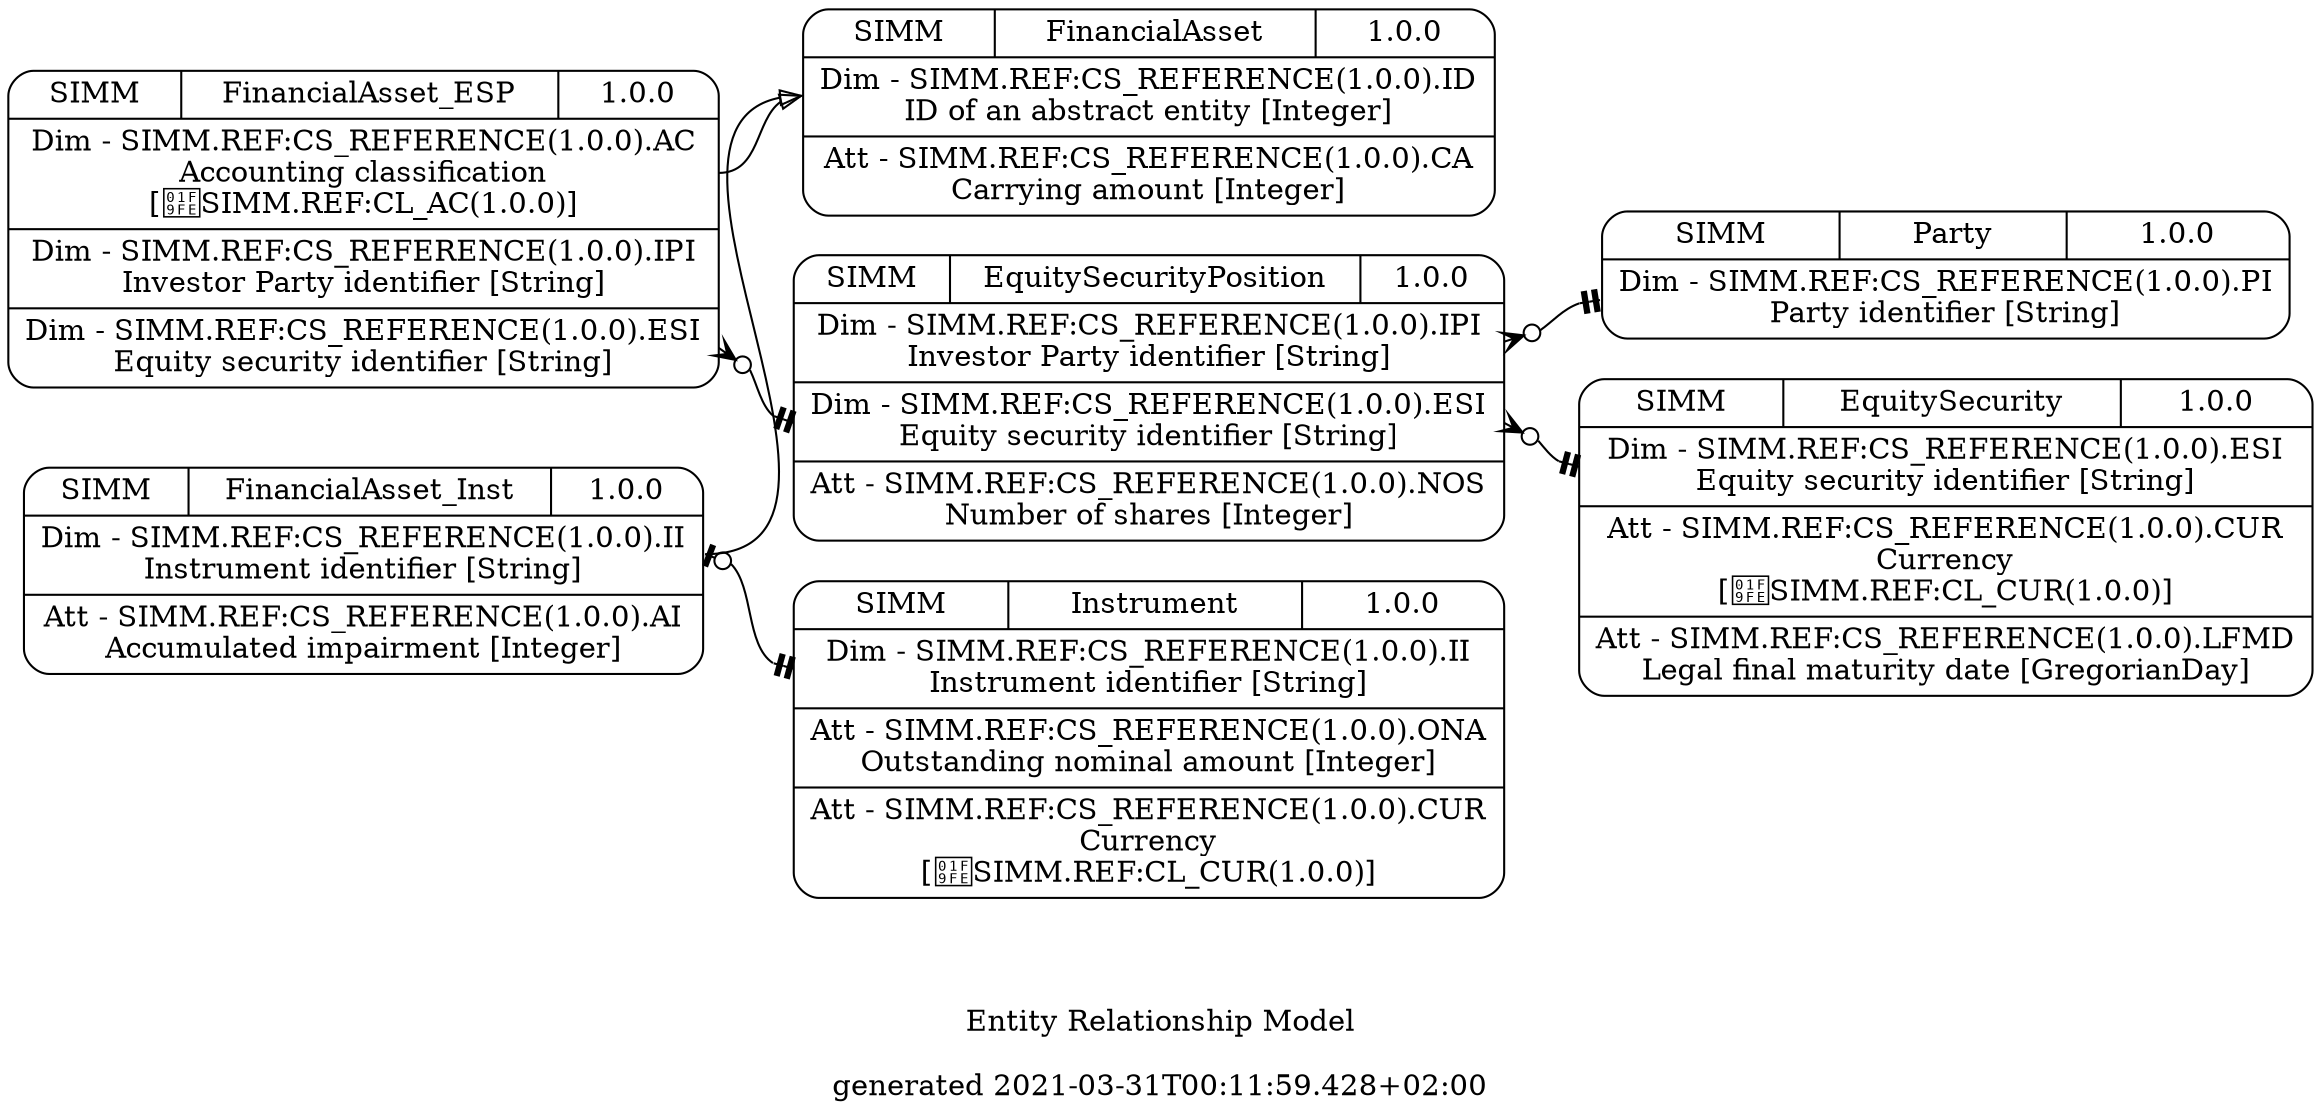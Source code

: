 digraph DependecyMap { rankdir=LR; label="\n\n\nEntity Relationship Model\n\ngenerated 2021-03-31T00:11:59.428+02:00"; 
  
  "SIMM:EquitySecurity(1.0.0)"
			
			[shape=Mrecord,
				tooltip="Equity Security"
				,
				URL="http://localhost:8080/ws/public/sdmxapi/rest/datastructure/SIMM/EquitySecurity/1.0.0",
				target=_blank,
				label=" 

					
					{SIMM|EquitySecurity|1.0.0}

					
					
		|{
			<ESI> 
			Dim - 
			SIMM.REF:CS_REFERENCE(1.0.0).ESI
			\nEquity security identifier [String]
		}
	
		|{
			<CUR> 
			Att - 
			SIMM.REF:CS_REFERENCE(1.0.0).CUR
			\nCurrency\n[🧾SIMM.REF:CL_CUR(1.0.0)]
		}
	
		|{
			<LFMD> 
			Att - 
			SIMM.REF:CS_REFERENCE(1.0.0).LFMD
			\nLegal final maturity date [GregorianDay]
		}
	

					
				",
			];
		"SIMM:EquitySecurityPosition(1.0.0)"
			
			[shape=Mrecord,
				tooltip="Equity security position"
				,
				URL="http://localhost:8080/ws/public/sdmxapi/rest/datastructure/SIMM/EquitySecurityPosition/1.0.0",
				target=_blank,
				label=" 

					
					{SIMM|EquitySecurityPosition|1.0.0}

					
					
		|{
			<IPI> 
			Dim - 
			SIMM.REF:CS_REFERENCE(1.0.0).IPI
			\nInvestor Party identifier [String]
		}
	
		|{
			<ESI> 
			Dim - 
			SIMM.REF:CS_REFERENCE(1.0.0).ESI
			\nEquity security identifier [String]
		}
	
		|{
			<NOS> 
			Att - 
			SIMM.REF:CS_REFERENCE(1.0.0).NOS
			\nNumber of shares [Integer]
		}
	

					
				",
			];
		"SIMM:FinancialAsset(1.0.0)"
			
			[shape=Mrecord,
				tooltip="Financial asset\n\nA financial asset is an Asset according to the used Accounting standard that is considered a Financial instrument according to IAS 32"
				,
				URL="http://localhost:8080/ws/public/sdmxapi/rest/datastructure/SIMM/FinancialAsset/1.0.0",
				target=_blank,
				label=" 

					
					{SIMM|FinancialAsset|1.0.0}

					
					
		|{
			<ID> 
			Dim - 
			SIMM.REF:CS_REFERENCE(1.0.0).ID
			\nID of an abstract entity [Integer]
		}
	
		|{
			<CA> 
			Att - 
			SIMM.REF:CS_REFERENCE(1.0.0).CA
			\nCarrying amount [Integer]
		}
	

					
				",
			];
		"SIMM:FinancialAsset_ESP(1.0.0)"
			
			[shape=Mrecord,
				tooltip="Financial asset in the form of an Equity security position"
				,
				URL="http://localhost:8080/ws/public/sdmxapi/rest/datastructure/SIMM/FinancialAsset_ESP/1.0.0",
				target=_blank,
				label=" 

					
					{SIMM|FinancialAsset_ESP|1.0.0}

					
					
		|{
			<AC> 
			Dim - 
			SIMM.REF:CS_REFERENCE(1.0.0).AC
			\nAccounting classification\n[🧾SIMM.REF:CL_AC(1.0.0)]
		}
	
		|{
			<IPI> 
			Dim - 
			SIMM.REF:CS_REFERENCE(1.0.0).IPI
			\nInvestor Party identifier [String]
		}
	
		|{
			<ESI> 
			Dim - 
			SIMM.REF:CS_REFERENCE(1.0.0).ESI
			\nEquity security identifier [String]
		}
	

					
				",
			];
		"SIMM:FinancialAsset_Inst(1.0.0)"
			
			[shape=Mrecord,
				tooltip="Financial asset in the form of an instrument"
				,
				URL="http://localhost:8080/ws/public/sdmxapi/rest/datastructure/SIMM/FinancialAsset_Inst/1.0.0",
				target=_blank,
				label=" 

					
					{SIMM|FinancialAsset_Inst|1.0.0}

					
					
		|{
			<II> 
			Dim - 
			SIMM.REF:CS_REFERENCE(1.0.0).II
			\nInstrument identifier [String]
		}
	
		|{
			<AI> 
			Att - 
			SIMM.REF:CS_REFERENCE(1.0.0).AI
			\nAccumulated impairment [Integer]
		}
	

					
				",
			];
		"SIMM:Instrument(1.0.0)"
			
			[shape=Mrecord,
				tooltip="Instrument"
				,
				URL="http://localhost:8080/ws/public/sdmxapi/rest/datastructure/SIMM/Instrument/1.0.0",
				target=_blank,
				label=" 

					
					{SIMM|Instrument|1.0.0}

					
					
		|{
			<II> 
			Dim - 
			SIMM.REF:CS_REFERENCE(1.0.0).II
			\nInstrument identifier [String]
		}
	
		|{
			<ONA> 
			Att - 
			SIMM.REF:CS_REFERENCE(1.0.0).ONA
			\nOutstanding nominal amount [Integer]
		}
	
		|{
			<CUR> 
			Att - 
			SIMM.REF:CS_REFERENCE(1.0.0).CUR
			\nCurrency\n[🧾SIMM.REF:CL_CUR(1.0.0)]
		}
	

					
				",
			];
		"SIMM:Party(1.0.0)"
			
			[shape=Mrecord,
				tooltip="Party"
				,
				URL="http://localhost:8080/ws/public/sdmxapi/rest/datastructure/SIMM/Party/1.0.0",
				target=_blank,
				label=" 

					
					{SIMM|Party|1.0.0}

					
					
		|{
			<PI> 
			Dim - 
			SIMM.REF:CS_REFERENCE(1.0.0).PI
			\nParty identifier [String]
		}
	

					
				",
			];
		
			"SIMM:EquitySecurityPosition(1.0.0)":ESI
			->  
			"SIMM:EquitySecurity(1.0.0)":ESI [ dir="both" arrowtail="crowodot"  arrowhead="teetee" ] 
			"SIMM:EquitySecurityPosition(1.0.0)":IPI
			->  
			"SIMM:Party(1.0.0)":PI [ dir="both" arrowtail="crowodot"  arrowhead="teetee" ] 
			"SIMM:FinancialAsset_ESP(1.0.0)":ESI
			->  
			"SIMM:EquitySecurityPosition(1.0.0)":ESI [ arrowhead="teetee"  dir="both" arrowtail="crowodot" ] 
			"SIMM:FinancialAsset_ESP(1.0.0)":AC
			->  
			"SIMM:FinancialAsset(1.0.0)":ID [ arrowhead="onormal" ] 
			"SIMM:FinancialAsset_Inst(1.0.0)":II
			->  
			"SIMM:FinancialAsset(1.0.0)":ID [ arrowhead="onormal" ] 
			"SIMM:FinancialAsset_Inst(1.0.0)":II
			->  
			"SIMM:Instrument(1.0.0)":II [ arrowhead="teetee"  dir="both" arrowtail="teeodot" ] }